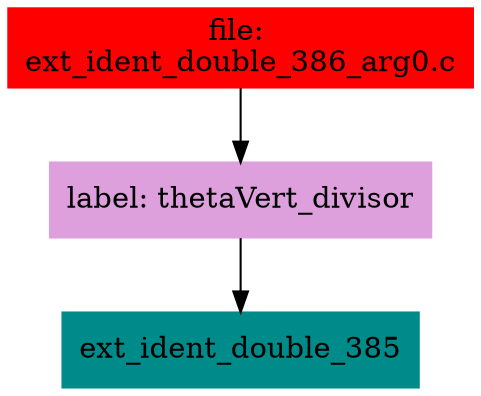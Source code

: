digraph G {
node [shape=box]

0 [label="file: 
ext_ident_double_386_arg0.c",color=red, style=filled]
1 [label="label: thetaVert_divisor",color=plum, style=filled]
0 -> 1
2 [label="ext_ident_double_385",color=cyan4, style=filled]
1 -> 2


}

